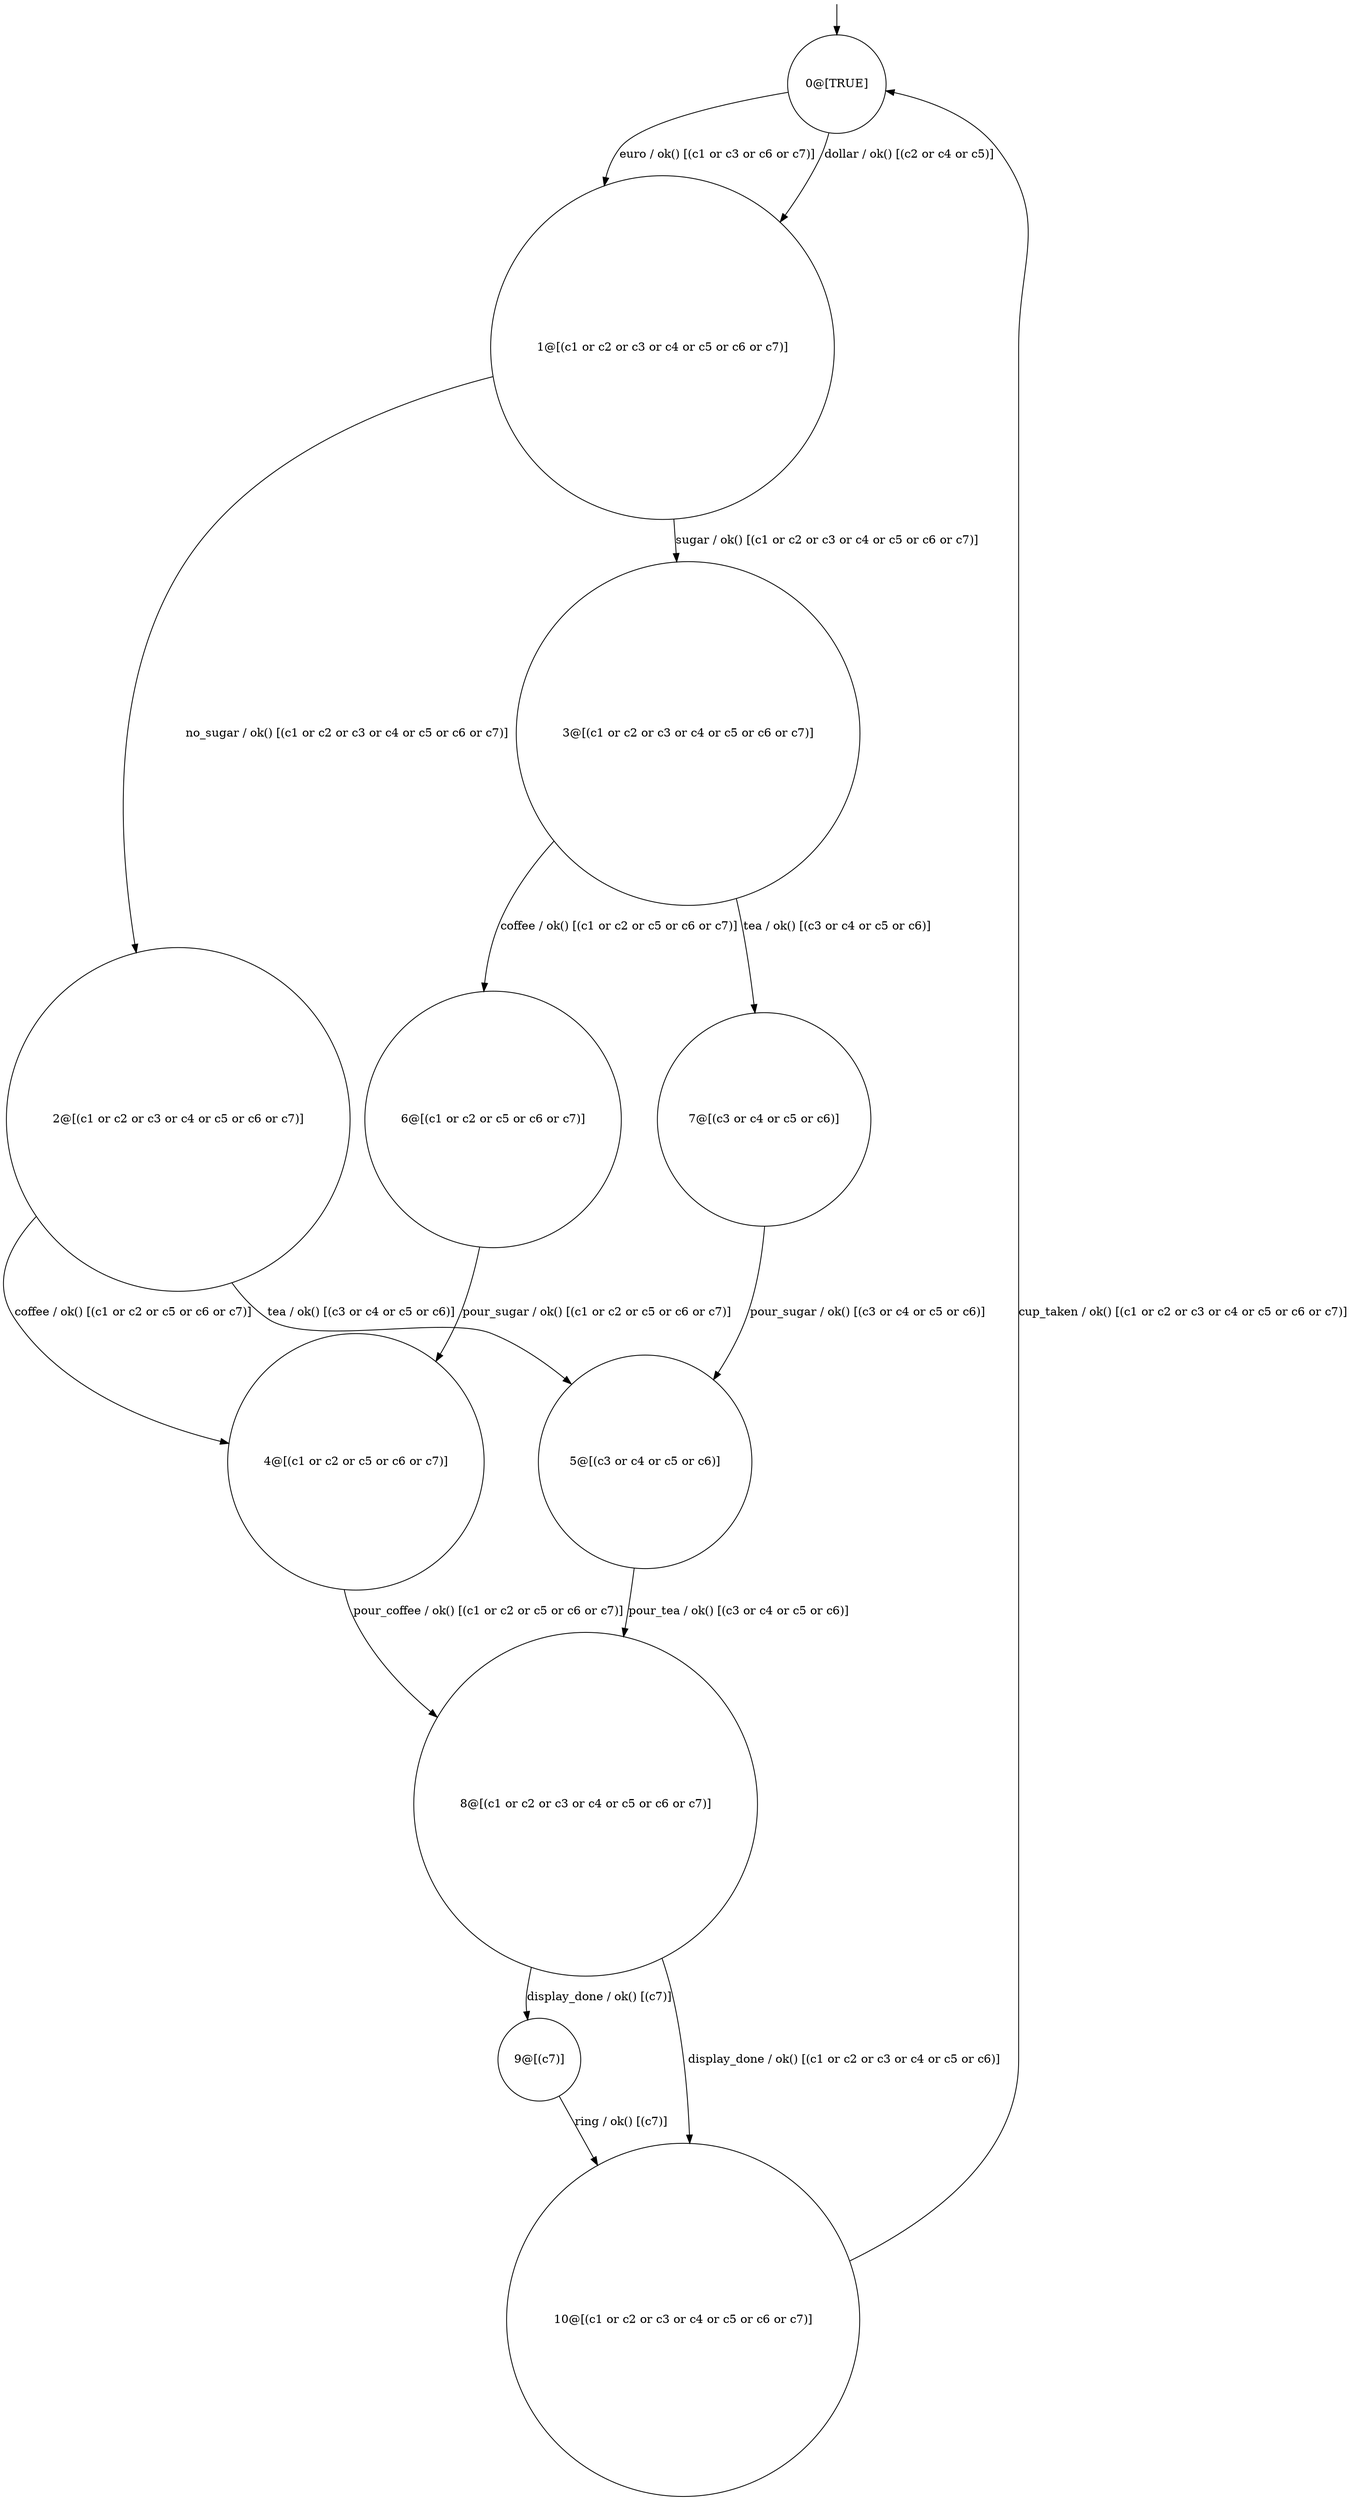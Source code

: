 digraph g {
	edge [lblstyle="above, sloped"];
	s0 [shape="circle" label="0@[TRUE]"];
	s1 [shape="circle" label="1@[(c1 or c2 or c3 or c4 or c5 or c6 or c7)]"];
	s2 [shape="circle" label="2@[(c1 or c2 or c3 or c4 or c5 or c6 or c7)]"];
	s3 [shape="circle" label="3@[(c1 or c2 or c3 or c4 or c5 or c6 or c7)]"];
	s4 [shape="circle" label="4@[(c1 or c2 or c5 or c6 or c7)]"];
	s5 [shape="circle" label="5@[(c3 or c4 or c5 or c6)]"];
	s6 [shape="circle" label="6@[(c1 or c2 or c5 or c6 or c7)]"];
	s7 [shape="circle" label="7@[(c3 or c4 or c5 or c6)]"];
	s8 [shape="circle" label="8@[(c1 or c2 or c3 or c4 or c5 or c6 or c7)]"];
	s9 [shape="circle" label="9@[(c7)]"];
	s10 [shape="circle" label="10@[(c1 or c2 or c3 or c4 or c5 or c6 or c7)]"];
	s0 -> s1 [label="dollar / ok() [(c2 or c4 or c5)]"];
	s0 -> s1 [label="euro / ok() [(c1 or c3 or c6 or c7)]"];
	s1 -> s2 [label="no_sugar / ok() [(c1 or c2 or c3 or c4 or c5 or c6 or c7)]"];
	s1 -> s3 [label="sugar / ok() [(c1 or c2 or c3 or c4 or c5 or c6 or c7)]"];
	s2 -> s4 [label="coffee / ok() [(c1 or c2 or c5 or c6 or c7)]"];
	s2 -> s5 [label="tea / ok() [(c3 or c4 or c5 or c6)]"];
	s3 -> s6 [label="coffee / ok() [(c1 or c2 or c5 or c6 or c7)]"];
	s3 -> s7 [label="tea / ok() [(c3 or c4 or c5 or c6)]"];
	s4 -> s8 [label="pour_coffee / ok() [(c1 or c2 or c5 or c6 or c7)]"];
	s5 -> s8 [label="pour_tea / ok() [(c3 or c4 or c5 or c6)]"];
	s6 -> s4 [label="pour_sugar / ok() [(c1 or c2 or c5 or c6 or c7)]"];
	s7 -> s5 [label="pour_sugar / ok() [(c3 or c4 or c5 or c6)]"];
	s8 -> s9 [label="display_done / ok() [(c7)]"];
	s8 -> s10 [label="display_done / ok() [(c1 or c2 or c3 or c4 or c5 or c6)]"];
	s9 -> s10 [label="ring / ok() [(c7)]"];
	s10 -> s0 [label="cup_taken / ok() [(c1 or c2 or c3 or c4 or c5 or c6 or c7)]"];
	__start0 [label="" shape="none" width="0" height="0"];
	__start0 -> s0;
}